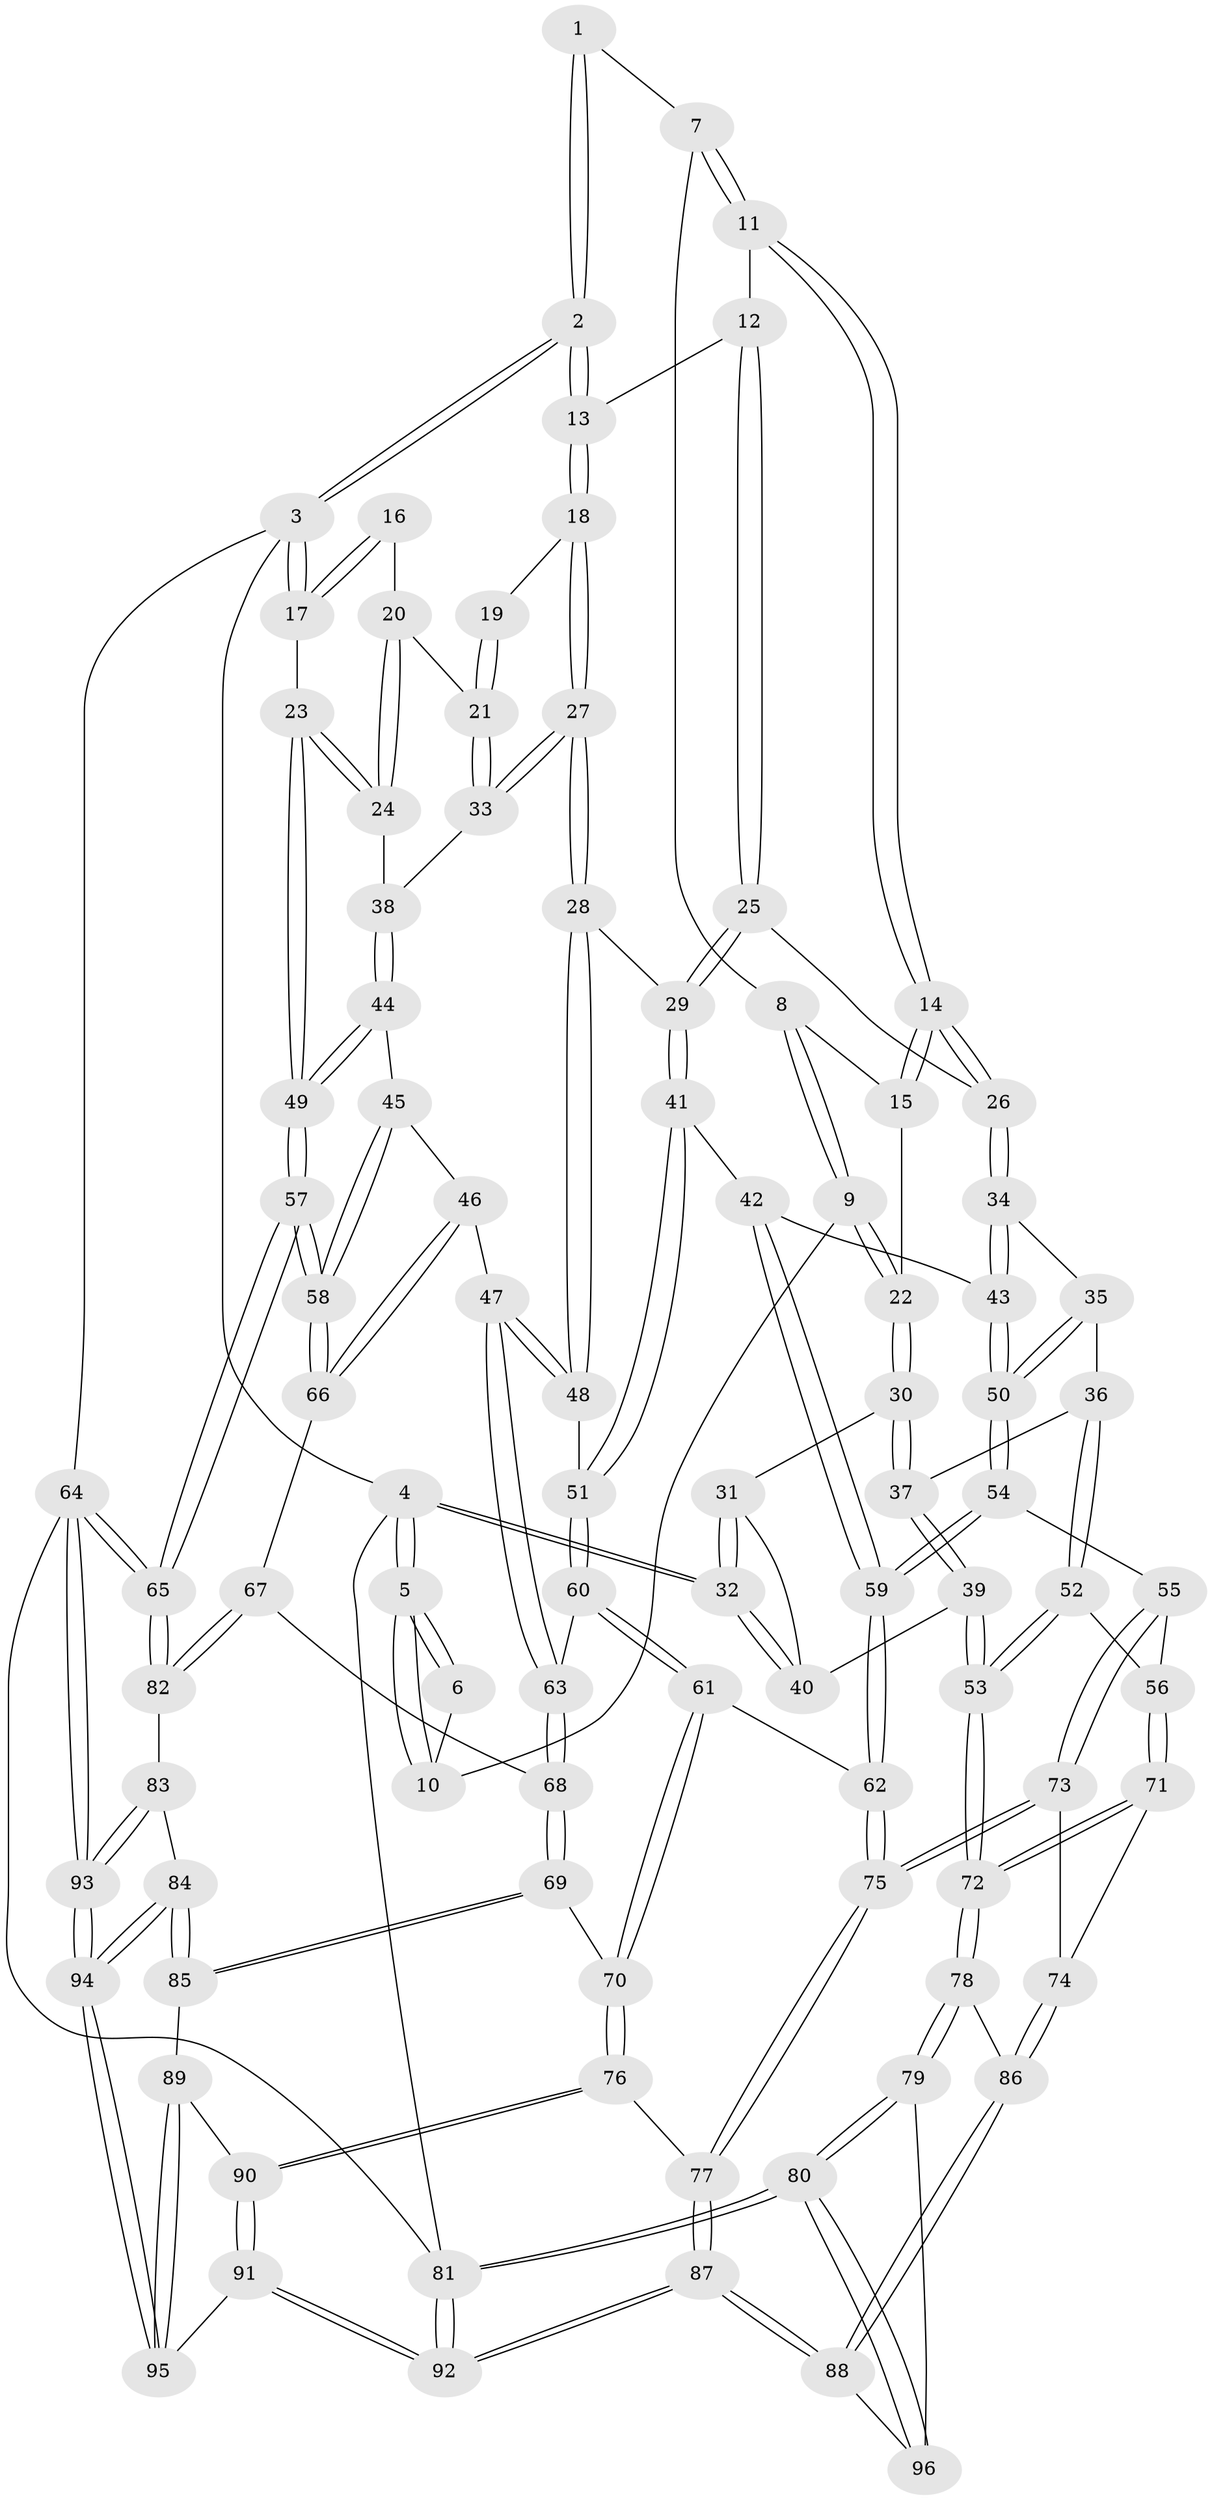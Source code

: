 // Generated by graph-tools (version 1.1) at 2025/03/03/09/25 03:03:21]
// undirected, 96 vertices, 237 edges
graph export_dot {
graph [start="1"]
  node [color=gray90,style=filled];
  1 [pos="+0.4174328696218185+0"];
  2 [pos="+0.7950839782531076+0"];
  3 [pos="+1+0"];
  4 [pos="+0+0"];
  5 [pos="+0+0"];
  6 [pos="+0.2955411290390296+0"];
  7 [pos="+0.4263650501229921+0"];
  8 [pos="+0.4133144850455994+0"];
  9 [pos="+0.22348231490995005+0.14188457578930758"];
  10 [pos="+0.22225323432188035+0.1386969612461111"];
  11 [pos="+0.4617232169247588+0"];
  12 [pos="+0.6369262220315961+0.12874771252027006"];
  13 [pos="+0.6992231694468186+0.10475816529931736"];
  14 [pos="+0.47757951298257806+0.22251700457574497"];
  15 [pos="+0.3621431998943192+0.1523026194589821"];
  16 [pos="+1+0.01275538963924153"];
  17 [pos="+1+0"];
  18 [pos="+0.7447654249960007+0.14706724790776884"];
  19 [pos="+0.8948123314653647+0.14375107169298978"];
  20 [pos="+0.95979184418747+0.22753465975092133"];
  21 [pos="+0.9122126879352062+0.23924802516850038"];
  22 [pos="+0.2246130737135783+0.14820011493682067"];
  23 [pos="+1+0.27088454265680423"];
  24 [pos="+1+0.2811023884958775"];
  25 [pos="+0.5195593301332228+0.23406698725376465"];
  26 [pos="+0.49024122146291693+0.2356683134865948"];
  27 [pos="+0.7899088770390204+0.32115978024939823"];
  28 [pos="+0.7614881776381436+0.35281749343586977"];
  29 [pos="+0.626312299242325+0.35773123875793844"];
  30 [pos="+0.18797703112019132+0.20649625310001757"];
  31 [pos="+0.16011503970963206+0.19823259173871935"];
  32 [pos="+0+0"];
  33 [pos="+0.8830896539786801+0.3210146298102876"];
  34 [pos="+0.43104063640110857+0.31461110435416906"];
  35 [pos="+0.3799704705240179+0.3524986819633317"];
  36 [pos="+0.2908459170370241+0.3685676837742276"];
  37 [pos="+0.1874153023213352+0.2607817073130679"];
  38 [pos="+0.8936292463827544+0.3277249045400587"];
  39 [pos="+0+0.49350958042990334"];
  40 [pos="+0+0.14797293335907163"];
  41 [pos="+0.5956793398300698+0.4514216267331304"];
  42 [pos="+0.5341653964073059+0.4523564055849443"];
  43 [pos="+0.5130604892629681+0.44230714252291337"];
  44 [pos="+0.9297848318808011+0.3984475907659186"];
  45 [pos="+0.9171565345648146+0.4366270658694357"];
  46 [pos="+0.8530948679583901+0.5042072959226399"];
  47 [pos="+0.7873568084652567+0.49824543335038496"];
  48 [pos="+0.7742535776957534+0.4513624612155468"];
  49 [pos="+1+0.4632305139248241"];
  50 [pos="+0.4256241304832461+0.47754515901774125"];
  51 [pos="+0.6027567913251684+0.4697569335904297"];
  52 [pos="+0.2367222097357212+0.5212691992597306"];
  53 [pos="+0+0.5032042563688902"];
  54 [pos="+0.41487055843521303+0.5915894749543555"];
  55 [pos="+0.2772764121166228+0.5623964484724415"];
  56 [pos="+0.26644007212749493+0.5592682010165645"];
  57 [pos="+1+0.6258075203430272"];
  58 [pos="+1+0.6363086114137101"];
  59 [pos="+0.4325361484098536+0.6058244924152479"];
  60 [pos="+0.6151548588714777+0.5255383904162915"];
  61 [pos="+0.5088936818486822+0.6226209259016493"];
  62 [pos="+0.4337372881314696+0.6072411784173788"];
  63 [pos="+0.7313765741339923+0.5786637927667588"];
  64 [pos="+1+1"];
  65 [pos="+1+1"];
  66 [pos="+1+0.6511849613478339"];
  67 [pos="+0.9620279968445793+0.6780761603703355"];
  68 [pos="+0.7390314776169349+0.6315298205010932"];
  69 [pos="+0.6598033313251518+0.7788905040363432"];
  70 [pos="+0.6350547676977732+0.7733870996070925"];
  71 [pos="+0.22688322586357607+0.6700466160087392"];
  72 [pos="+0+0.6481204837062763"];
  73 [pos="+0.33242144449739763+0.7534824587409955"];
  74 [pos="+0.2305768329881162+0.741004071391585"];
  75 [pos="+0.3829157507445862+0.7665141360489213"];
  76 [pos="+0.472135121488575+0.8432346968330613"];
  77 [pos="+0.40226995503787616+0.8155087331017975"];
  78 [pos="+0+0.6948509150912453"];
  79 [pos="+0+0.7229033458825997"];
  80 [pos="+0+1"];
  81 [pos="+0+1"];
  82 [pos="+0.8738746211048735+0.8282303703894549"];
  83 [pos="+0.8534806549665384+0.837220058950024"];
  84 [pos="+0.8158176389028217+0.8447965846566083"];
  85 [pos="+0.666840823468521+0.7883280260429877"];
  86 [pos="+0.17536825308259263+0.8076093756031016"];
  87 [pos="+0.2438506667444046+0.9680811485349406"];
  88 [pos="+0.22789741298885344+0.9489321009555955"];
  89 [pos="+0.659079025082416+0.8375392047222411"];
  90 [pos="+0.4970532875014469+1"];
  91 [pos="+0.47995744209609686+1"];
  92 [pos="+0.29079749867367144+1"];
  93 [pos="+1+1"];
  94 [pos="+0.751874074734503+1"];
  95 [pos="+0.732004365816415+1"];
  96 [pos="+0.10579321816437945+0.9359634624549411"];
  1 -- 2;
  1 -- 2;
  1 -- 7;
  2 -- 3;
  2 -- 3;
  2 -- 13;
  2 -- 13;
  3 -- 4;
  3 -- 17;
  3 -- 17;
  3 -- 64;
  4 -- 5;
  4 -- 5;
  4 -- 32;
  4 -- 32;
  4 -- 81;
  5 -- 6;
  5 -- 6;
  5 -- 10;
  5 -- 10;
  6 -- 10;
  7 -- 8;
  7 -- 11;
  7 -- 11;
  8 -- 9;
  8 -- 9;
  8 -- 15;
  9 -- 10;
  9 -- 22;
  9 -- 22;
  11 -- 12;
  11 -- 14;
  11 -- 14;
  12 -- 13;
  12 -- 25;
  12 -- 25;
  13 -- 18;
  13 -- 18;
  14 -- 15;
  14 -- 15;
  14 -- 26;
  14 -- 26;
  15 -- 22;
  16 -- 17;
  16 -- 17;
  16 -- 20;
  17 -- 23;
  18 -- 19;
  18 -- 27;
  18 -- 27;
  19 -- 21;
  19 -- 21;
  20 -- 21;
  20 -- 24;
  20 -- 24;
  21 -- 33;
  21 -- 33;
  22 -- 30;
  22 -- 30;
  23 -- 24;
  23 -- 24;
  23 -- 49;
  23 -- 49;
  24 -- 38;
  25 -- 26;
  25 -- 29;
  25 -- 29;
  26 -- 34;
  26 -- 34;
  27 -- 28;
  27 -- 28;
  27 -- 33;
  27 -- 33;
  28 -- 29;
  28 -- 48;
  28 -- 48;
  29 -- 41;
  29 -- 41;
  30 -- 31;
  30 -- 37;
  30 -- 37;
  31 -- 32;
  31 -- 32;
  31 -- 40;
  32 -- 40;
  32 -- 40;
  33 -- 38;
  34 -- 35;
  34 -- 43;
  34 -- 43;
  35 -- 36;
  35 -- 50;
  35 -- 50;
  36 -- 37;
  36 -- 52;
  36 -- 52;
  37 -- 39;
  37 -- 39;
  38 -- 44;
  38 -- 44;
  39 -- 40;
  39 -- 53;
  39 -- 53;
  41 -- 42;
  41 -- 51;
  41 -- 51;
  42 -- 43;
  42 -- 59;
  42 -- 59;
  43 -- 50;
  43 -- 50;
  44 -- 45;
  44 -- 49;
  44 -- 49;
  45 -- 46;
  45 -- 58;
  45 -- 58;
  46 -- 47;
  46 -- 66;
  46 -- 66;
  47 -- 48;
  47 -- 48;
  47 -- 63;
  47 -- 63;
  48 -- 51;
  49 -- 57;
  49 -- 57;
  50 -- 54;
  50 -- 54;
  51 -- 60;
  51 -- 60;
  52 -- 53;
  52 -- 53;
  52 -- 56;
  53 -- 72;
  53 -- 72;
  54 -- 55;
  54 -- 59;
  54 -- 59;
  55 -- 56;
  55 -- 73;
  55 -- 73;
  56 -- 71;
  56 -- 71;
  57 -- 58;
  57 -- 58;
  57 -- 65;
  57 -- 65;
  58 -- 66;
  58 -- 66;
  59 -- 62;
  59 -- 62;
  60 -- 61;
  60 -- 61;
  60 -- 63;
  61 -- 62;
  61 -- 70;
  61 -- 70;
  62 -- 75;
  62 -- 75;
  63 -- 68;
  63 -- 68;
  64 -- 65;
  64 -- 65;
  64 -- 93;
  64 -- 93;
  64 -- 81;
  65 -- 82;
  65 -- 82;
  66 -- 67;
  67 -- 68;
  67 -- 82;
  67 -- 82;
  68 -- 69;
  68 -- 69;
  69 -- 70;
  69 -- 85;
  69 -- 85;
  70 -- 76;
  70 -- 76;
  71 -- 72;
  71 -- 72;
  71 -- 74;
  72 -- 78;
  72 -- 78;
  73 -- 74;
  73 -- 75;
  73 -- 75;
  74 -- 86;
  74 -- 86;
  75 -- 77;
  75 -- 77;
  76 -- 77;
  76 -- 90;
  76 -- 90;
  77 -- 87;
  77 -- 87;
  78 -- 79;
  78 -- 79;
  78 -- 86;
  79 -- 80;
  79 -- 80;
  79 -- 96;
  80 -- 81;
  80 -- 81;
  80 -- 96;
  80 -- 96;
  81 -- 92;
  81 -- 92;
  82 -- 83;
  83 -- 84;
  83 -- 93;
  83 -- 93;
  84 -- 85;
  84 -- 85;
  84 -- 94;
  84 -- 94;
  85 -- 89;
  86 -- 88;
  86 -- 88;
  87 -- 88;
  87 -- 88;
  87 -- 92;
  87 -- 92;
  88 -- 96;
  89 -- 90;
  89 -- 95;
  89 -- 95;
  90 -- 91;
  90 -- 91;
  91 -- 92;
  91 -- 92;
  91 -- 95;
  93 -- 94;
  93 -- 94;
  94 -- 95;
  94 -- 95;
}
